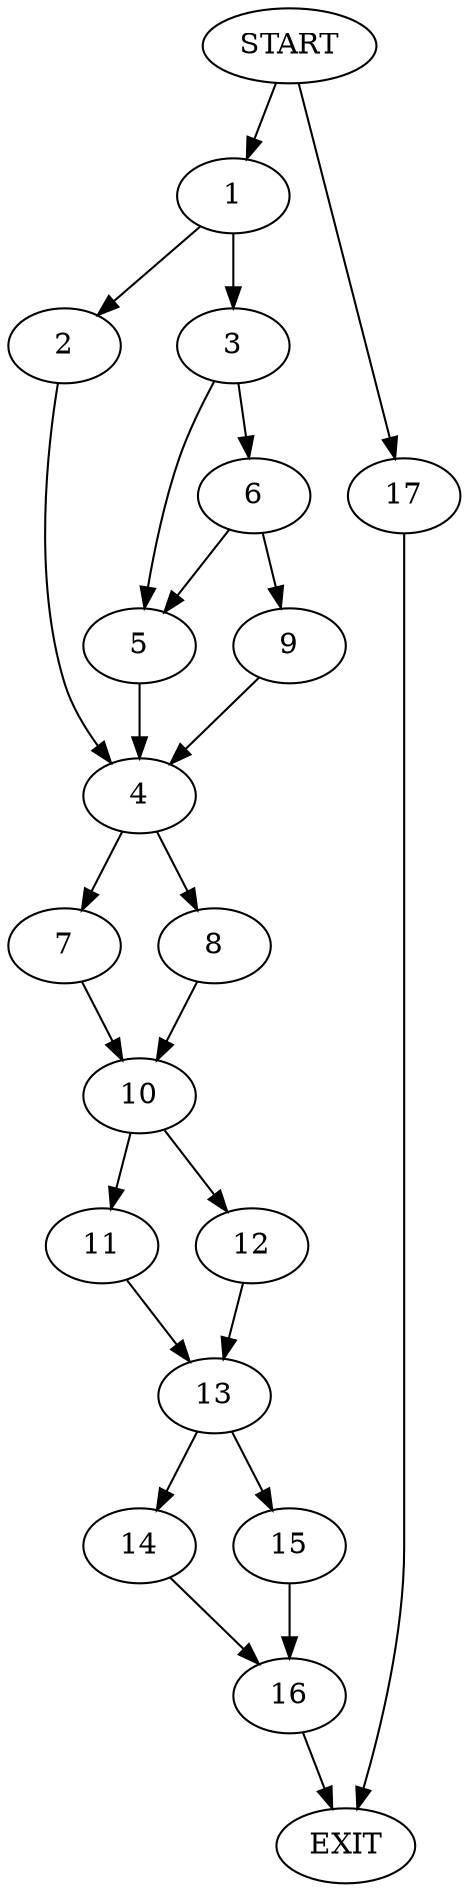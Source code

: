digraph {
0 [label="START"]
18 [label="EXIT"]
0 -> 1
1 -> 2
1 -> 3
2 -> 4
3 -> 5
3 -> 6
4 -> 7
4 -> 8
5 -> 4
6 -> 9
6 -> 5
9 -> 4
8 -> 10
7 -> 10
10 -> 11
10 -> 12
11 -> 13
12 -> 13
13 -> 14
13 -> 15
15 -> 16
14 -> 16
16 -> 18
0 -> 17
17 -> 18
}
